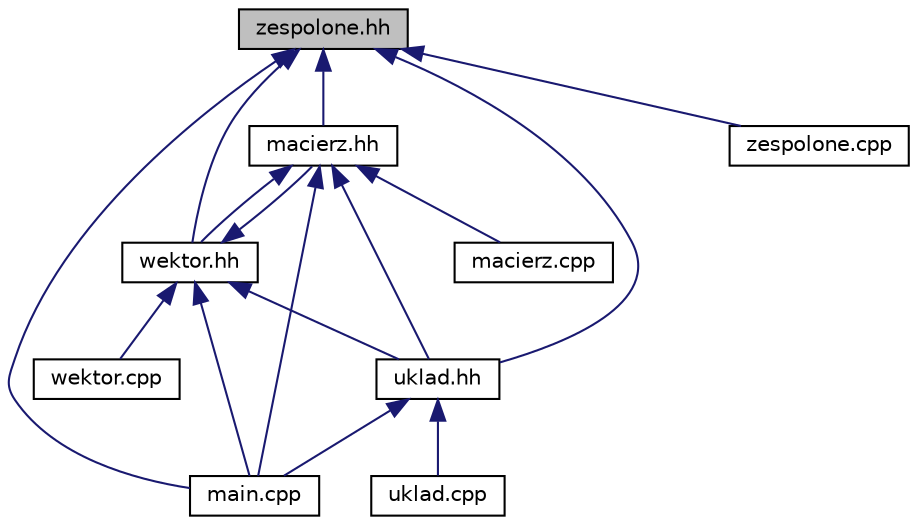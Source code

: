 digraph G
{
  edge [fontname="Helvetica",fontsize="10",labelfontname="Helvetica",labelfontsize="10"];
  node [fontname="Helvetica",fontsize="10",shape=record];
  Node1 [label="zespolone.hh",height=0.2,width=0.4,color="black", fillcolor="grey75", style="filled" fontcolor="black"];
  Node1 -> Node2 [dir="back",color="midnightblue",fontsize="10",style="solid",fontname="Helvetica"];
  Node2 [label="macierz.hh",height=0.2,width=0.4,color="black", fillcolor="white", style="filled",URL="$macierz_8hh.html",tooltip="Moduł zawiera definicję klasy Macierz wraz z przeciążeniami wybranych operatorów. Klasa &#39;Macierz&#39; prz..."];
  Node2 -> Node3 [dir="back",color="midnightblue",fontsize="10",style="solid",fontname="Helvetica"];
  Node3 [label="wektor.hh",height=0.2,width=0.4,color="black", fillcolor="white", style="filled",URL="$wektor_8hh.html",tooltip="Moduł zawierający definicję klasy Wektor oraz przeciążenia wybranych operatorów. Klasa wektor przyjmu..."];
  Node3 -> Node2 [dir="back",color="midnightblue",fontsize="10",style="solid",fontname="Helvetica"];
  Node3 -> Node4 [dir="back",color="midnightblue",fontsize="10",style="solid",fontname="Helvetica"];
  Node4 [label="uklad.hh",height=0.2,width=0.4,color="black", fillcolor="white", style="filled",URL="$uklad_8hh.html",tooltip="Moduł zawierający definicję klasy Uklad wraz z przeciążeniami wybranych operatorów, np. operatory wejścia/wyjścia operator mnożenia macierzy przez wektor. W module tym zaimplementowany jest również algorytm rozwiązywania układu równań metodą Cramera."];
  Node4 -> Node5 [dir="back",color="midnightblue",fontsize="10",style="solid",fontname="Helvetica"];
  Node5 [label="main.cpp",height=0.2,width=0.4,color="black", fillcolor="white", style="filled",URL="$main_8cpp.html",tooltip="Plik zawierający implementację części właściwej programu. W funkcji &#39;main()&#39; realizowane są następują..."];
  Node4 -> Node6 [dir="back",color="midnightblue",fontsize="10",style="solid",fontname="Helvetica"];
  Node6 [label="uklad.cpp",height=0.2,width=0.4,color="black", fillcolor="white", style="filled",URL="$uklad_8cpp.html",tooltip="Plik zawiera implementacje metod z nagłówka &#39;uklad.hh&#39;."];
  Node3 -> Node5 [dir="back",color="midnightblue",fontsize="10",style="solid",fontname="Helvetica"];
  Node3 -> Node7 [dir="back",color="midnightblue",fontsize="10",style="solid",fontname="Helvetica"];
  Node7 [label="wektor.cpp",height=0.2,width=0.4,color="black", fillcolor="white", style="filled",URL="$wektor_8cpp.html",tooltip="Plik zawiera implementacje metod z nagłówka &#39;wektor.hh&#39;."];
  Node2 -> Node4 [dir="back",color="midnightblue",fontsize="10",style="solid",fontname="Helvetica"];
  Node2 -> Node8 [dir="back",color="midnightblue",fontsize="10",style="solid",fontname="Helvetica"];
  Node8 [label="macierz.cpp",height=0.2,width=0.4,color="black", fillcolor="white", style="filled",URL="$macierz_8cpp.html",tooltip="Plik zawiera implementacje metod z nagłówka &#39;macierz.hh&#39;."];
  Node2 -> Node5 [dir="back",color="midnightblue",fontsize="10",style="solid",fontname="Helvetica"];
  Node1 -> Node3 [dir="back",color="midnightblue",fontsize="10",style="solid",fontname="Helvetica"];
  Node1 -> Node4 [dir="back",color="midnightblue",fontsize="10",style="solid",fontname="Helvetica"];
  Node1 -> Node5 [dir="back",color="midnightblue",fontsize="10",style="solid",fontname="Helvetica"];
  Node1 -> Node9 [dir="back",color="midnightblue",fontsize="10",style="solid",fontname="Helvetica"];
  Node9 [label="zespolone.cpp",height=0.2,width=0.4,color="black", fillcolor="white", style="filled",URL="$zespolone_8cpp.html",tooltip="Plik zawiera implementacje metod z nagłówka &#39;zespolone.hh&#39;."];
}
